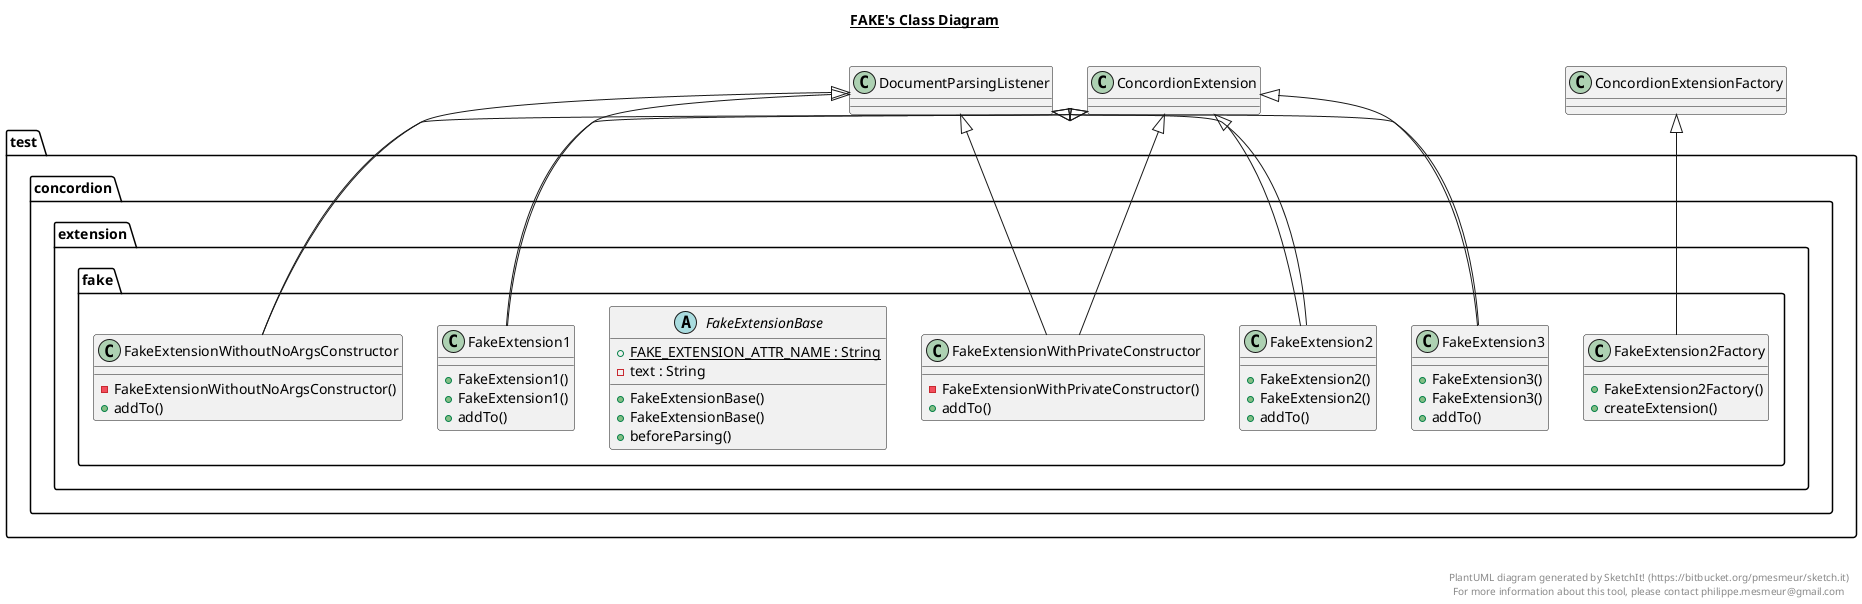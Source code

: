 @startuml

title __FAKE's Class Diagram__\n

  package test.concordion {
    package test.concordion.extension {
      package test.concordion.extension.fake {
        class FakeExtension1 {
            + FakeExtension1()
            + FakeExtension1()
            + addTo()
        }
      }
    }
  }
  

  package test.concordion {
    package test.concordion.extension {
      package test.concordion.extension.fake {
        class FakeExtension2 {
            + FakeExtension2()
            + FakeExtension2()
            + addTo()
        }
      }
    }
  }
  

  package test.concordion {
    package test.concordion.extension {
      package test.concordion.extension.fake {
        class FakeExtension2Factory {
            + FakeExtension2Factory()
            + createExtension()
        }
      }
    }
  }
  

  package test.concordion {
    package test.concordion.extension {
      package test.concordion.extension.fake {
        class FakeExtension3 {
            + FakeExtension3()
            + FakeExtension3()
            + addTo()
        }
      }
    }
  }
  

  package test.concordion {
    package test.concordion.extension {
      package test.concordion.extension.fake {
        abstract class FakeExtensionBase {
            {static} + FAKE_EXTENSION_ATTR_NAME : String
            - text : String
            + FakeExtensionBase()
            + FakeExtensionBase()
            + beforeParsing()
        }
      }
    }
  }
  

  package test.concordion {
    package test.concordion.extension {
      package test.concordion.extension.fake {
        class FakeExtensionWithPrivateConstructor {
            - FakeExtensionWithPrivateConstructor()
            + addTo()
        }
      }
    }
  }
  

  package test.concordion {
    package test.concordion.extension {
      package test.concordion.extension.fake {
        class FakeExtensionWithoutNoArgsConstructor {
            - FakeExtensionWithoutNoArgsConstructor()
            + addTo()
        }
      }
    }
  }
  

  FakeExtension1 -up-|> ConcordionExtension
  FakeExtension1 -up-|> DocumentParsingListener
  FakeExtension2 -up-|> ConcordionExtension
  FakeExtension2 -up-|> DocumentParsingListener
  FakeExtension2Factory -up-|> ConcordionExtensionFactory
  FakeExtension3 -up-|> ConcordionExtension
  FakeExtension3 -up-|> DocumentParsingListener
  FakeExtensionWithPrivateConstructor -up-|> ConcordionExtension
  FakeExtensionWithPrivateConstructor -up-|> DocumentParsingListener
  FakeExtensionWithoutNoArgsConstructor -up-|> ConcordionExtension
  FakeExtensionWithoutNoArgsConstructor -up-|> DocumentParsingListener


right footer


PlantUML diagram generated by SketchIt! (https://bitbucket.org/pmesmeur/sketch.it)
For more information about this tool, please contact philippe.mesmeur@gmail.com
endfooter

@enduml
